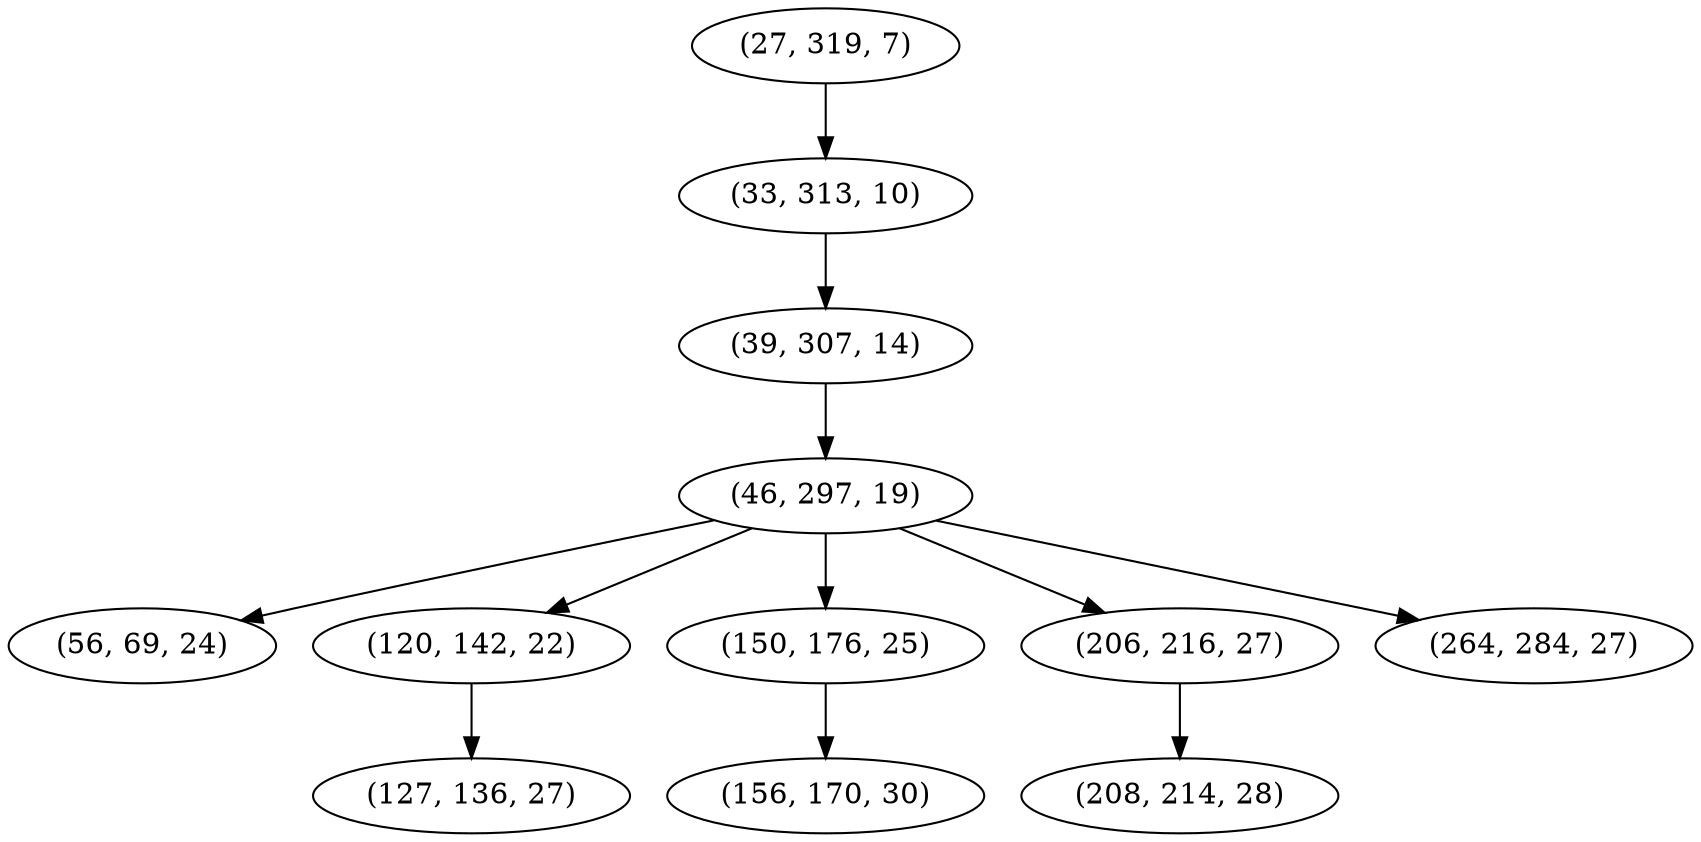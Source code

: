 digraph tree {
    "(27, 319, 7)";
    "(33, 313, 10)";
    "(39, 307, 14)";
    "(46, 297, 19)";
    "(56, 69, 24)";
    "(120, 142, 22)";
    "(127, 136, 27)";
    "(150, 176, 25)";
    "(156, 170, 30)";
    "(206, 216, 27)";
    "(208, 214, 28)";
    "(264, 284, 27)";
    "(27, 319, 7)" -> "(33, 313, 10)";
    "(33, 313, 10)" -> "(39, 307, 14)";
    "(39, 307, 14)" -> "(46, 297, 19)";
    "(46, 297, 19)" -> "(56, 69, 24)";
    "(46, 297, 19)" -> "(120, 142, 22)";
    "(46, 297, 19)" -> "(150, 176, 25)";
    "(46, 297, 19)" -> "(206, 216, 27)";
    "(46, 297, 19)" -> "(264, 284, 27)";
    "(120, 142, 22)" -> "(127, 136, 27)";
    "(150, 176, 25)" -> "(156, 170, 30)";
    "(206, 216, 27)" -> "(208, 214, 28)";
}
